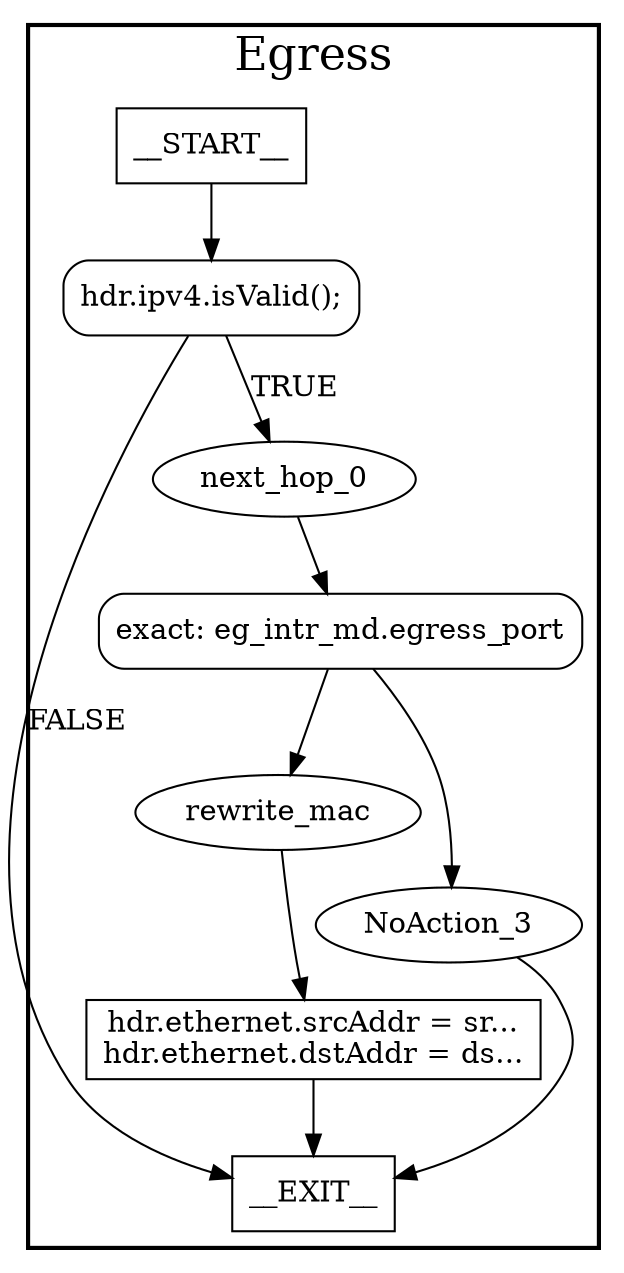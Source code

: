 digraph Egress {
subgraph cluster {
graph [
fontsize="22pt", label=Egress, style=bold];
0[label=__START__, margin="", shape=rectangle, style=solid];
1[label=__EXIT__, margin="", shape=rectangle, style=solid];
2[label="hdr.ipv4.isValid();", margin="", shape=rectangle, style=rounded];
3[label=next_hop_0, margin="", shape=ellipse, style=solid];
4[label="exact: eg_intr_md.egress_port\n", margin="", shape=rectangle, style=rounded];
5[label=rewrite_mac, margin="", shape=ellipse, style=solid];
6[label="hdr.ethernet.srcAddr = sr...\nhdr.ethernet.dstAddr = ds...", margin="", shape=rectangle, style=solid];
7[label=NoAction_3, margin="", shape=ellipse, style=solid];
0 -> 2[label=""];
2 -> 3[label=TRUE];
2 -> 1[label=FALSE];
3 -> 4[label=""];
4 -> 5[label=""];
4 -> 7[label=""];
5 -> 6[label=""];
6 -> 1[label=""];
7 -> 1[label=""];
}
}
